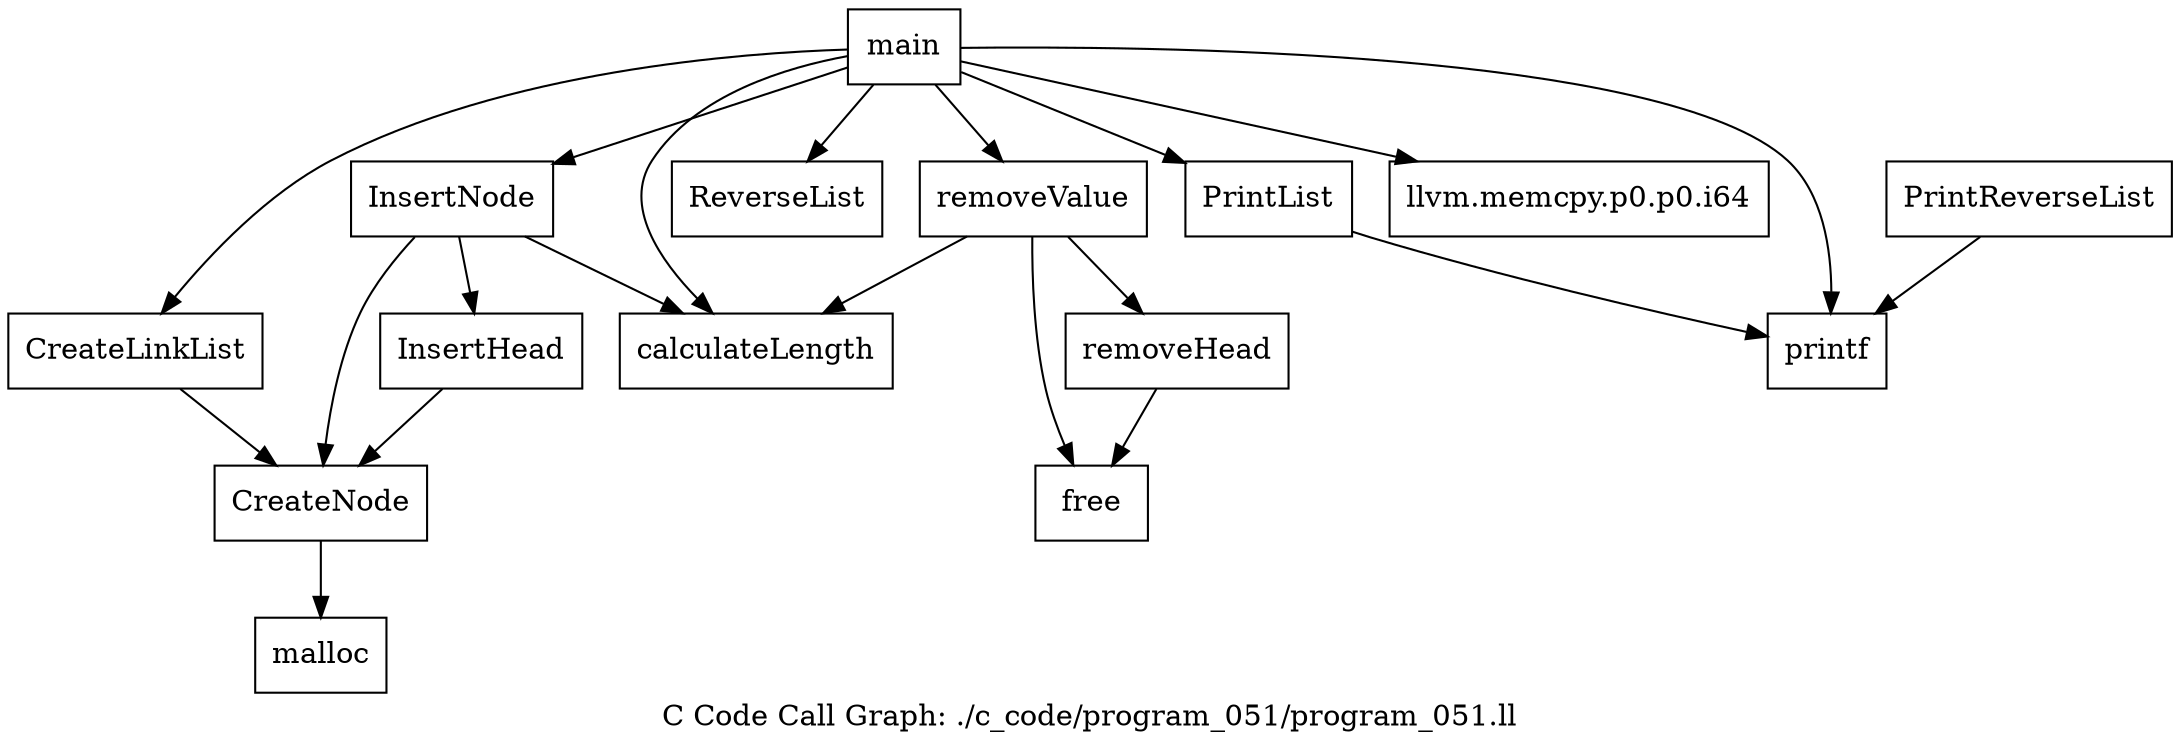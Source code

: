 digraph "C Code Call Graph: ./c_code/program_051/program_051.ll" {
	label="C Code Call Graph: ./c_code/program_051/program_051.ll";

	Node0x55a90c47c1a0 [shape=record,label="{CreateNode}"];
	Node0x55a90c47c1a0 -> Node0x55a90c481e50;
	Node0x55a90c481e50 [shape=record,label="{malloc}"];
	Node0x55a90c48a750 [shape=record,label="{CreateLinkList}"];
	Node0x55a90c48a750 -> Node0x55a90c47c1a0;
	Node0x55a90c48a880 [shape=record,label="{calculateLength}"];
	Node0x55a90c48a900 [shape=record,label="{InsertHead}"];
	Node0x55a90c48a900 -> Node0x55a90c47c1a0;
	Node0x55a90c48aad0 [shape=record,label="{InsertNode}"];
	Node0x55a90c48aad0 -> Node0x55a90c47c1a0;
	Node0x55a90c48aad0 -> Node0x55a90c48a880;
	Node0x55a90c48aad0 -> Node0x55a90c48a900;
	Node0x55a90c48ab50 [shape=record,label="{removeHead}"];
	Node0x55a90c48ab50 -> Node0x55a90c48abd0;
	Node0x55a90c48abd0 [shape=record,label="{free}"];
	Node0x55a90c48ac80 [shape=record,label="{removeValue}"];
	Node0x55a90c48ac80 -> Node0x55a90c48a880;
	Node0x55a90c48ac80 -> Node0x55a90c48ab50;
	Node0x55a90c48ac80 -> Node0x55a90c48abd0;
	Node0x55a90c48b070 [shape=record,label="{ReverseList}"];
	Node0x55a90c48b0f0 [shape=record,label="{PrintList}"];
	Node0x55a90c48b0f0 -> Node0x55a90c48b170;
	Node0x55a90c48b170 [shape=record,label="{printf}"];
	Node0x55a90c48b1f0 [shape=record,label="{PrintReverseList}"];
	Node0x55a90c48b1f0 -> Node0x55a90c48b170;
	Node0x55a90c48b2a0 [shape=record,label="{main}"];
	Node0x55a90c48b2a0 -> Node0x55a90c48b320;
	Node0x55a90c48b2a0 -> Node0x55a90c48a750;
	Node0x55a90c48b2a0 -> Node0x55a90c48b170;
	Node0x55a90c48b2a0 -> Node0x55a90c48b0f0;
	Node0x55a90c48b2a0 -> Node0x55a90c48a880;
	Node0x55a90c48b2a0 -> Node0x55a90c48b070;
	Node0x55a90c48b2a0 -> Node0x55a90c48aad0;
	Node0x55a90c48b2a0 -> Node0x55a90c48ac80;
	Node0x55a90c48b320 [shape=record,label="{llvm.memcpy.p0.p0.i64}"];
}
